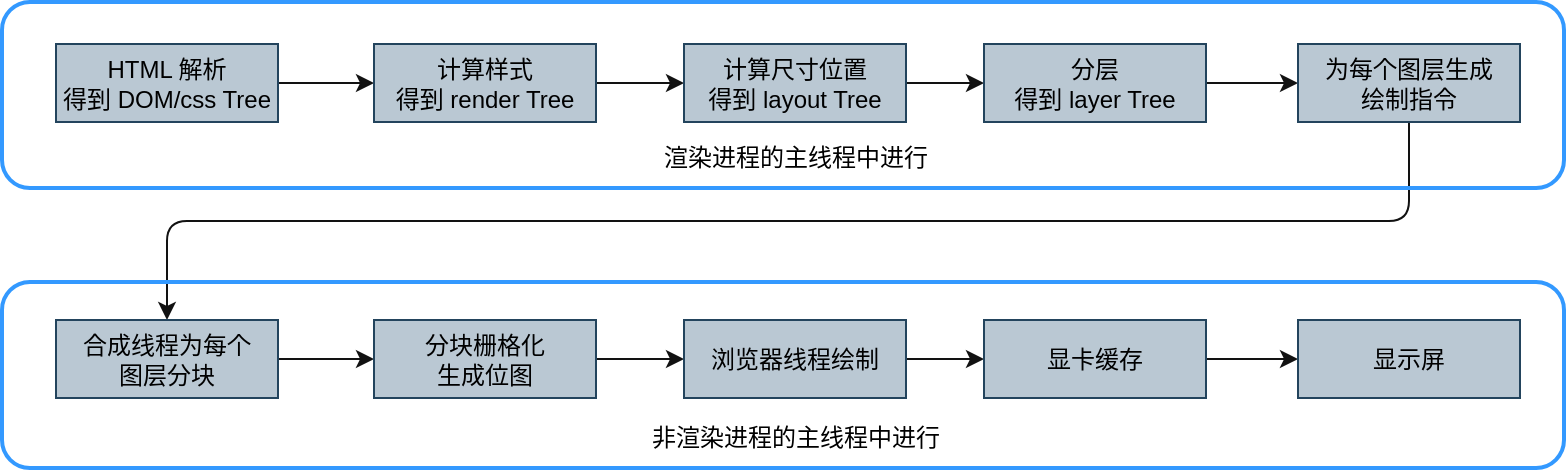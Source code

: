 <mxfile>
    <diagram id="m1rLhWQxnhzlXGO6gh1O" name="第 1 页">
        <mxGraphModel dx="1309" dy="725" grid="0" gridSize="10" guides="1" tooltips="1" connect="1" arrows="1" fold="1" page="1" pageScale="1" pageWidth="1169" pageHeight="1654" background="#ffffff" math="0" shadow="0">
            <root>
                <mxCell id="0"/>
                <mxCell id="1" parent="0"/>
                <mxCell id="19" style="edgeStyle=none;html=1;exitX=1;exitY=0.5;exitDx=0;exitDy=0;entryX=0;entryY=0.5;entryDx=0;entryDy=0;fontColor=#000000;strokeColor=#121212;" edge="1" parent="1" source="2" target="9">
                    <mxGeometry relative="1" as="geometry"/>
                </mxCell>
                <mxCell id="2" value="HTML 解析&lt;br&gt;得到 DOM/css Tree" style="rounded=0;whiteSpace=wrap;html=1;fillColor=#bac8d3;strokeColor=#23445d;fontColor=#000000;" parent="1" vertex="1">
                    <mxGeometry x="98" y="97" width="111" height="39" as="geometry"/>
                </mxCell>
                <mxCell id="20" style="edgeStyle=none;html=1;exitX=1;exitY=0.5;exitDx=0;exitDy=0;entryX=0;entryY=0.5;entryDx=0;entryDy=0;strokeColor=#121212;fontColor=#000000;" edge="1" parent="1" source="9" target="10">
                    <mxGeometry relative="1" as="geometry"/>
                </mxCell>
                <mxCell id="9" value="计算样式&lt;br&gt;得到 render Tree" style="rounded=0;whiteSpace=wrap;html=1;fillColor=#bac8d3;strokeColor=#23445d;fontColor=#000000;" vertex="1" parent="1">
                    <mxGeometry x="257" y="97" width="111" height="39" as="geometry"/>
                </mxCell>
                <mxCell id="21" style="edgeStyle=none;html=1;exitX=1;exitY=0.5;exitDx=0;exitDy=0;entryX=0;entryY=0.5;entryDx=0;entryDy=0;strokeColor=#121212;fontColor=#000000;" edge="1" parent="1" source="10" target="12">
                    <mxGeometry relative="1" as="geometry"/>
                </mxCell>
                <mxCell id="10" value="计算尺寸位置&lt;br&gt;得到 layout Tree" style="rounded=0;whiteSpace=wrap;html=1;fillColor=#bac8d3;strokeColor=#23445d;fontColor=#000000;" vertex="1" parent="1">
                    <mxGeometry x="412" y="97" width="111" height="39" as="geometry"/>
                </mxCell>
                <mxCell id="22" style="edgeStyle=none;html=1;exitX=1;exitY=0.5;exitDx=0;exitDy=0;entryX=0;entryY=0.5;entryDx=0;entryDy=0;strokeColor=#121212;fontColor=#000000;" edge="1" parent="1" source="12" target="13">
                    <mxGeometry relative="1" as="geometry"/>
                </mxCell>
                <mxCell id="12" value="分层&lt;br&gt;得到 layer Tree" style="rounded=0;whiteSpace=wrap;html=1;fillColor=#bac8d3;strokeColor=#23445d;fontColor=#000000;" vertex="1" parent="1">
                    <mxGeometry x="562" y="97" width="111" height="39" as="geometry"/>
                </mxCell>
                <mxCell id="23" style="edgeStyle=elbowEdgeStyle;html=1;exitX=0.5;exitY=1;exitDx=0;exitDy=0;entryX=0.5;entryY=0;entryDx=0;entryDy=0;strokeColor=#121212;fontColor=#000000;elbow=vertical;" edge="1" parent="1" source="13" target="14">
                    <mxGeometry relative="1" as="geometry"/>
                </mxCell>
                <mxCell id="13" value="为每个图层生成&lt;br&gt;绘制指令" style="rounded=0;whiteSpace=wrap;html=1;fillColor=#bac8d3;strokeColor=#23445d;fontColor=#000000;" vertex="1" parent="1">
                    <mxGeometry x="719" y="97" width="111" height="39" as="geometry"/>
                </mxCell>
                <mxCell id="24" style="edgeStyle=elbowEdgeStyle;elbow=vertical;html=1;exitX=1;exitY=0.5;exitDx=0;exitDy=0;entryX=0;entryY=0.5;entryDx=0;entryDy=0;strokeColor=#121212;fontColor=#000000;" edge="1" parent="1" source="14" target="15">
                    <mxGeometry relative="1" as="geometry"/>
                </mxCell>
                <mxCell id="14" value="合成线程为每个&lt;br&gt;图层分块" style="rounded=0;whiteSpace=wrap;html=1;fillColor=#bac8d3;strokeColor=#23445d;fontColor=#000000;" vertex="1" parent="1">
                    <mxGeometry x="98" y="235" width="111" height="39" as="geometry"/>
                </mxCell>
                <mxCell id="25" style="edgeStyle=elbowEdgeStyle;elbow=vertical;html=1;exitX=1;exitY=0.5;exitDx=0;exitDy=0;entryX=0;entryY=0.5;entryDx=0;entryDy=0;strokeColor=#121212;fontColor=#000000;" edge="1" parent="1" source="15" target="16">
                    <mxGeometry relative="1" as="geometry"/>
                </mxCell>
                <mxCell id="15" value="分块栅格化&lt;br&gt;生成位图" style="rounded=0;whiteSpace=wrap;html=1;fillColor=#bac8d3;strokeColor=#23445d;fontColor=#000000;" vertex="1" parent="1">
                    <mxGeometry x="257" y="235" width="111" height="39" as="geometry"/>
                </mxCell>
                <mxCell id="26" style="edgeStyle=elbowEdgeStyle;elbow=vertical;html=1;exitX=1;exitY=0.5;exitDx=0;exitDy=0;entryX=0;entryY=0.5;entryDx=0;entryDy=0;strokeColor=#121212;fontColor=#000000;" edge="1" parent="1" source="16" target="17">
                    <mxGeometry relative="1" as="geometry"/>
                </mxCell>
                <mxCell id="16" value="浏览器线程绘制" style="rounded=0;whiteSpace=wrap;html=1;fillColor=#bac8d3;strokeColor=#23445d;fontColor=#000000;" vertex="1" parent="1">
                    <mxGeometry x="412" y="235" width="111" height="39" as="geometry"/>
                </mxCell>
                <mxCell id="28" style="edgeStyle=elbowEdgeStyle;elbow=vertical;html=1;exitX=1;exitY=0.5;exitDx=0;exitDy=0;strokeColor=#121212;fontColor=#000000;" edge="1" parent="1" source="17" target="18">
                    <mxGeometry relative="1" as="geometry"/>
                </mxCell>
                <mxCell id="17" value="显卡缓存" style="rounded=0;whiteSpace=wrap;html=1;fillColor=#bac8d3;strokeColor=#23445d;fontColor=#000000;" vertex="1" parent="1">
                    <mxGeometry x="562" y="235" width="111" height="39" as="geometry"/>
                </mxCell>
                <mxCell id="18" value="显示屏" style="rounded=0;whiteSpace=wrap;html=1;fillColor=#bac8d3;strokeColor=#23445d;fontColor=#000000;" vertex="1" parent="1">
                    <mxGeometry x="719" y="235" width="111" height="39" as="geometry"/>
                </mxCell>
                <mxCell id="29" value="" style="rounded=1;whiteSpace=wrap;html=1;fontColor=#000000;fillColor=none;strokeWidth=2;strokeColor=#3399FF;" vertex="1" parent="1">
                    <mxGeometry x="71" y="76" width="781" height="93" as="geometry"/>
                </mxCell>
                <mxCell id="30" value="" style="rounded=1;whiteSpace=wrap;html=1;fontColor=#000000;fillColor=none;strokeWidth=2;strokeColor=#3399FF;" vertex="1" parent="1">
                    <mxGeometry x="71" y="216" width="781" height="93" as="geometry"/>
                </mxCell>
                <mxCell id="31" value="渲染进程的主线程中进行" style="text;html=1;strokeColor=none;fillColor=none;align=center;verticalAlign=middle;whiteSpace=wrap;rounded=0;strokeWidth=2;fontColor=#000000;" vertex="1" parent="1">
                    <mxGeometry x="381.5" y="139" width="172" height="30" as="geometry"/>
                </mxCell>
                <mxCell id="32" value="非渲染进程的主线程中进行" style="text;html=1;strokeColor=none;fillColor=none;align=center;verticalAlign=middle;whiteSpace=wrap;rounded=0;strokeWidth=2;fontColor=#000000;" vertex="1" parent="1">
                    <mxGeometry x="381.5" y="279" width="172" height="30" as="geometry"/>
                </mxCell>
            </root>
        </mxGraphModel>
    </diagram>
</mxfile>